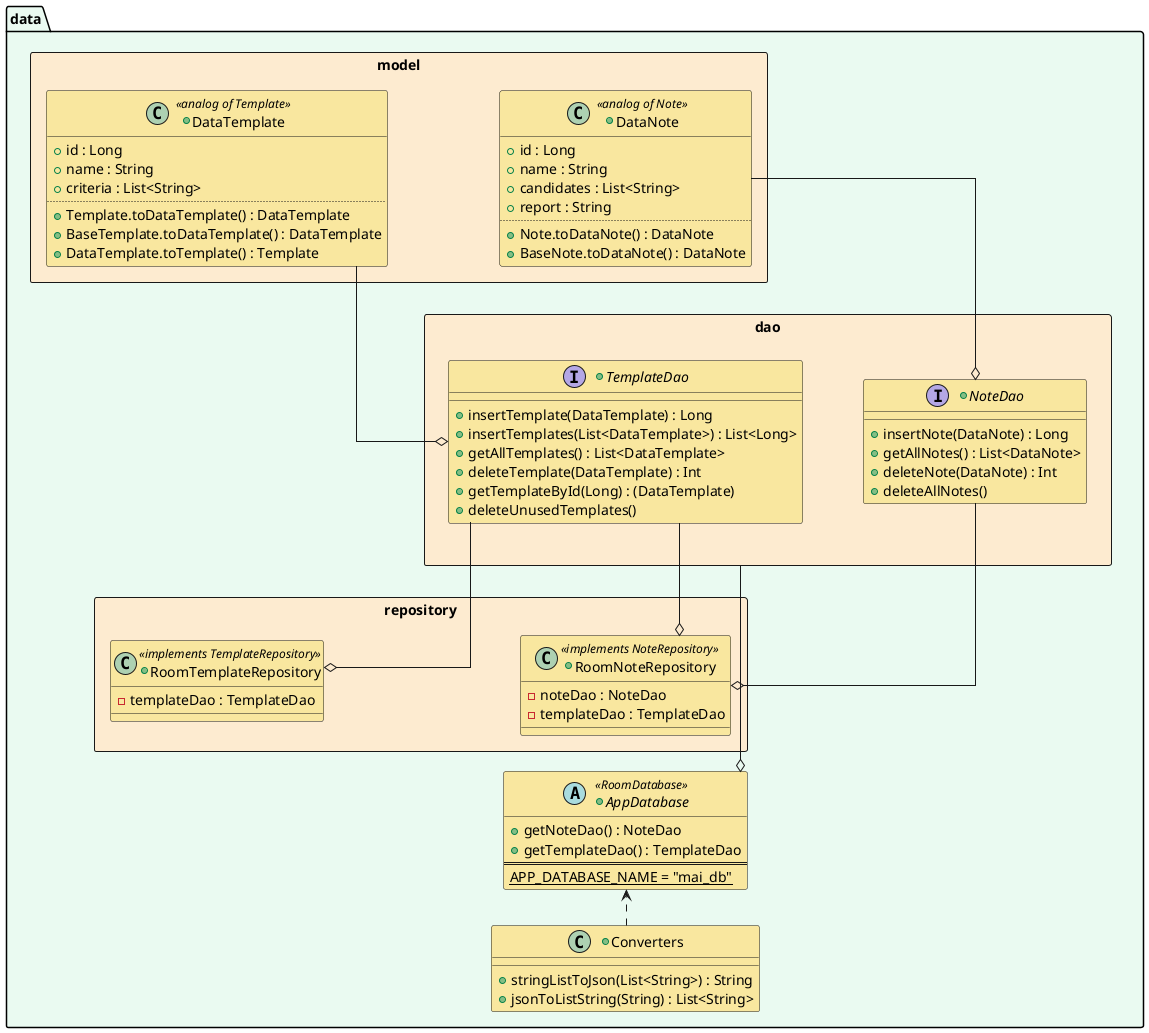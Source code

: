 @startuml

left to right direction
skinparam linetype ortho

skinparam titleBorderRoundCorner 10
skinparam titleBorderThickness 2
skinparam titleBorderColor black

skinparam PackageBackgroundColor #EAFAF1
skinparam RectangleBackgroundColor #FDEBD0
skinparam ClassBackgroundColor #F9E79F


package data {

    rectangle model {
        +class DataNote <<analog of Note>> {
            +id : Long
            +name : String
            +candidates : List<String>
            +report : String
            ..
            +Note.toDataNote() : DataNote
            +BaseNote.toDataNote() : DataNote
        }

        +class DataTemplate <<analog of Template>> {
            +id : Long
            +name : String
            +criteria : List<String>
            ..
            +Template.toDataTemplate() : DataTemplate
            +BaseTemplate.toDataTemplate() : DataTemplate
            +DataTemplate.toTemplate() : Template
        }
    }

    rectangle repository {
        +class RoomTemplateRepository <<implements TemplateRepository>> {
            -templateDao : TemplateDao
        }

        +class RoomNoteRepository <<implements NoteRepository>> {
            -noteDao : NoteDao
            -templateDao : TemplateDao
        }
    }

    rectangle dao {
        +interface NoteDao {
            +insertNote(DataNote) : Long
            +getAllNotes() : List<DataNote>
            +deleteNote(DataNote) : Int
            +deleteAllNotes()
        }

        +interface TemplateDao {
            +insertTemplate(DataTemplate) : Long
            +insertTemplates(List<DataTemplate>) : List<Long>
            +getAllTemplates() : List<DataTemplate>
            +deleteTemplate(DataTemplate) : Int
            +getTemplateById(Long) : (DataTemplate)
            +deleteUnusedTemplates()
        }
    }

    +abstract class AppDatabase <<RoomDatabase>> {
        +getNoteDao() : NoteDao
        +getTemplateDao() : TemplateDao
        ==
        {static} APP_DATABASE_NAME = "mai_db"
    }

    +class Converters {
        +stringListToJson(List<String>) : String
        +jsonToListString(String) : List<String>
    }
}

/' Relation '/
NoteDao -[hidden]u- TemplateDao
DataNote -[hidden]u- DataTemplate
RoomNoteRepository -[hidden]u- RoomTemplateRepository
AppDatabase <..l Converters
dao --ro AppDatabase
RoomNoteRepository o--r NoteDao
RoomNoteRepository o--r TemplateDao
RoomTemplateRepository o-- TemplateDao
DataNote --o NoteDao
DataTemplate --o TemplateDao

@enduml